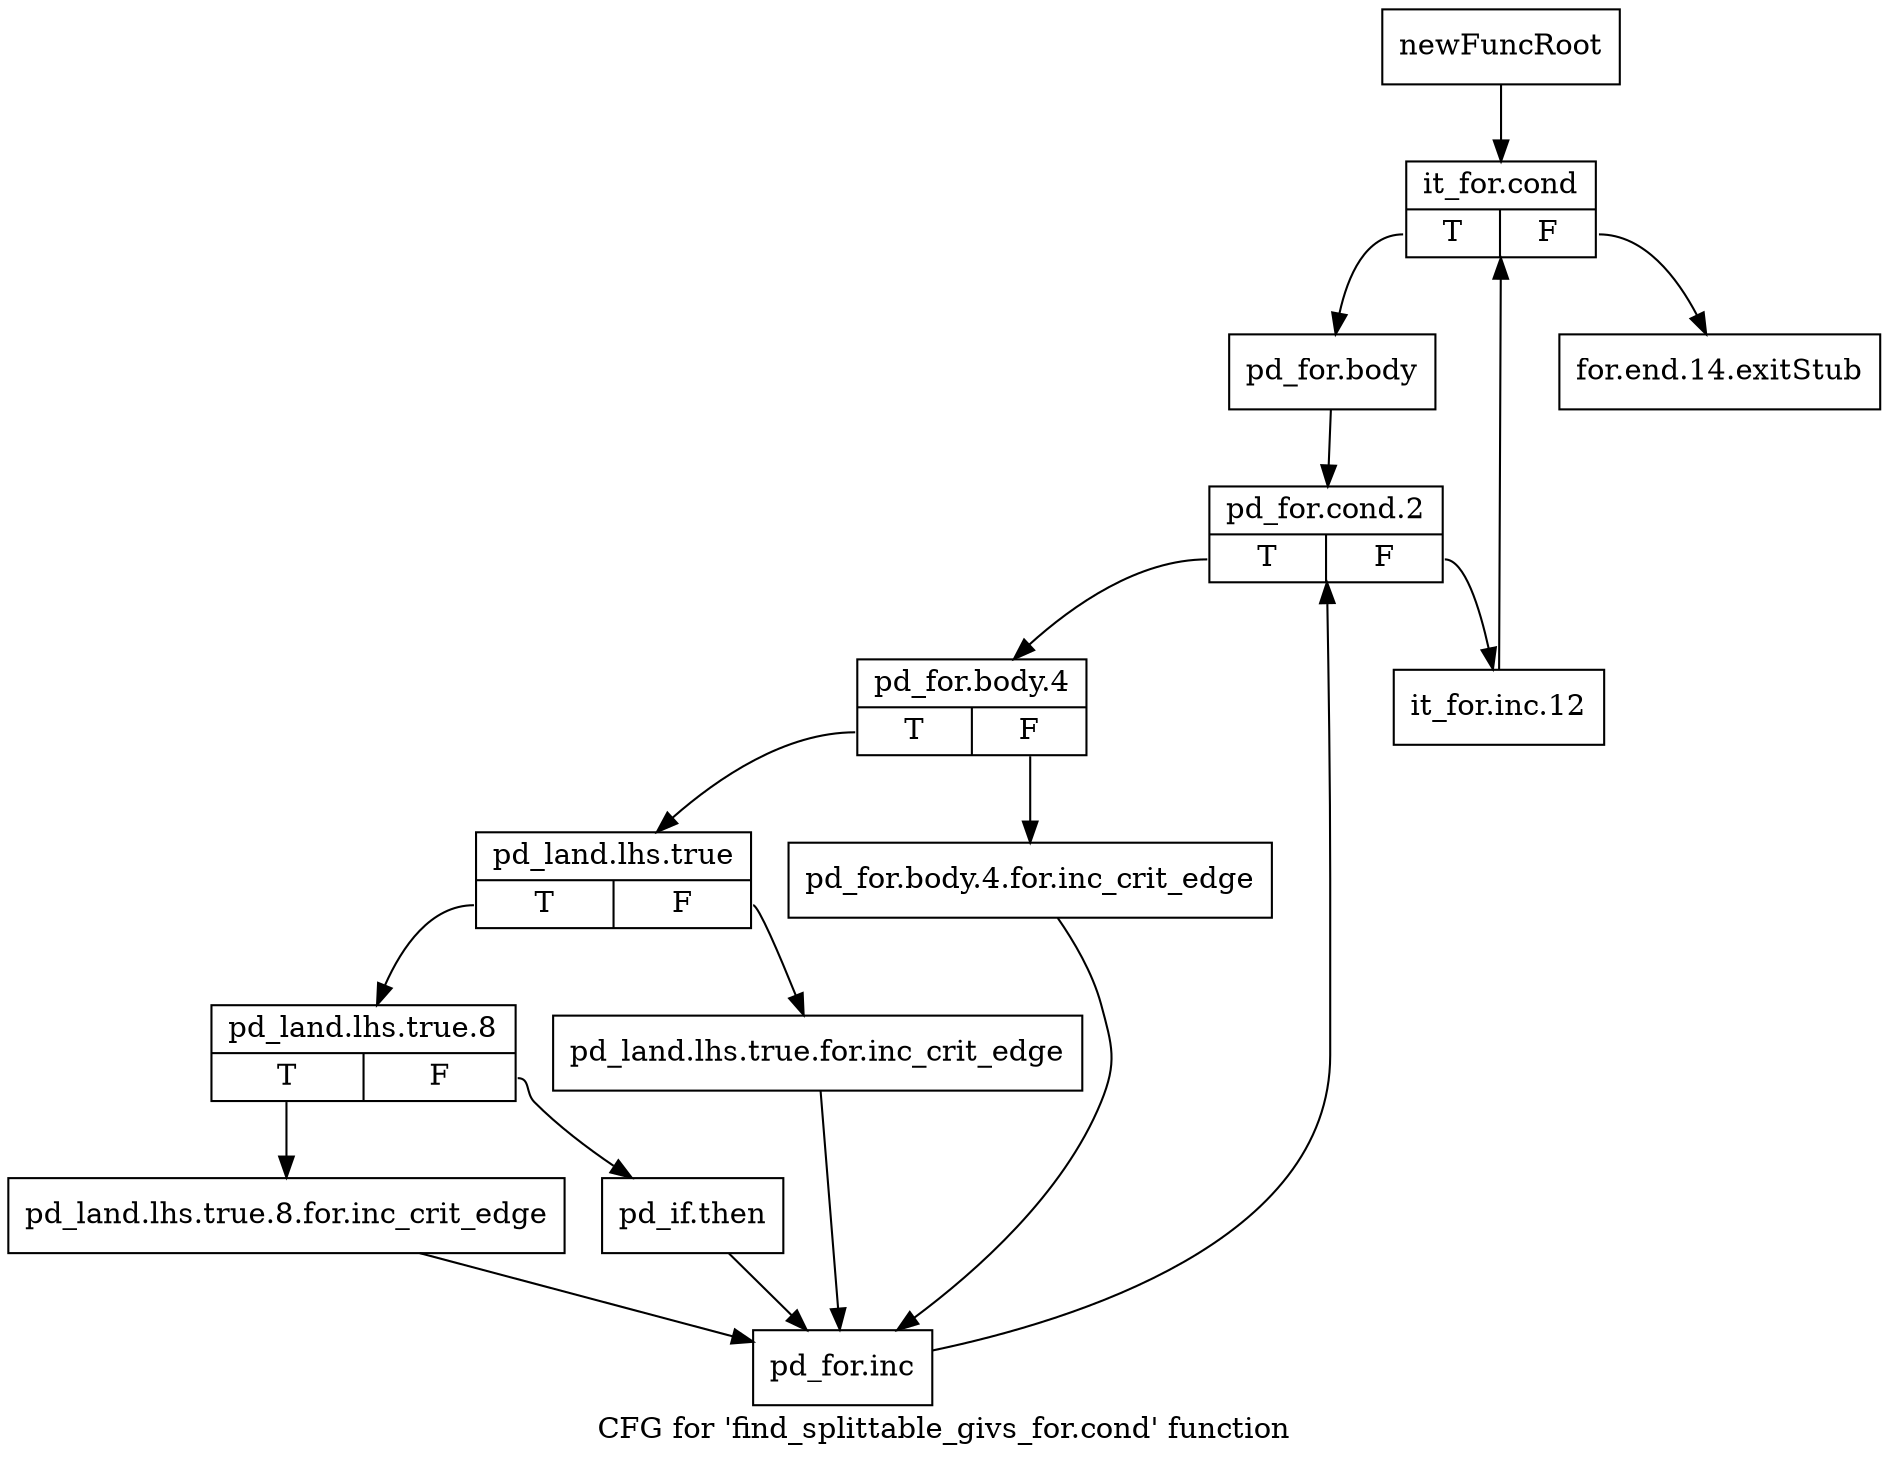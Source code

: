digraph "CFG for 'find_splittable_givs_for.cond' function" {
	label="CFG for 'find_splittable_givs_for.cond' function";

	Node0xc60a850 [shape=record,label="{newFuncRoot}"];
	Node0xc60a850 -> Node0xc60a8f0;
	Node0xc60a8a0 [shape=record,label="{for.end.14.exitStub}"];
	Node0xc60a8f0 [shape=record,label="{it_for.cond|{<s0>T|<s1>F}}"];
	Node0xc60a8f0:s0 -> Node0xc60a940;
	Node0xc60a8f0:s1 -> Node0xc60a8a0;
	Node0xc60a940 [shape=record,label="{pd_for.body}"];
	Node0xc60a940 -> Node0xc60a990;
	Node0xc60a990 [shape=record,label="{pd_for.cond.2|{<s0>T|<s1>F}}"];
	Node0xc60a990:s0 -> Node0xc60aa30;
	Node0xc60a990:s1 -> Node0xc60a9e0;
	Node0xc60a9e0 [shape=record,label="{it_for.inc.12}"];
	Node0xc60a9e0 -> Node0xc60a8f0;
	Node0xc60aa30 [shape=record,label="{pd_for.body.4|{<s0>T|<s1>F}}"];
	Node0xc60aa30:s0 -> Node0xc60aad0;
	Node0xc60aa30:s1 -> Node0xc60aa80;
	Node0xc60aa80 [shape=record,label="{pd_for.body.4.for.inc_crit_edge}"];
	Node0xc60aa80 -> Node0xc60ac60;
	Node0xc60aad0 [shape=record,label="{pd_land.lhs.true|{<s0>T|<s1>F}}"];
	Node0xc60aad0:s0 -> Node0xc60ab70;
	Node0xc60aad0:s1 -> Node0xc60ab20;
	Node0xc60ab20 [shape=record,label="{pd_land.lhs.true.for.inc_crit_edge}"];
	Node0xc60ab20 -> Node0xc60ac60;
	Node0xc60ab70 [shape=record,label="{pd_land.lhs.true.8|{<s0>T|<s1>F}}"];
	Node0xc60ab70:s0 -> Node0xc60ac10;
	Node0xc60ab70:s1 -> Node0xc60abc0;
	Node0xc60abc0 [shape=record,label="{pd_if.then}"];
	Node0xc60abc0 -> Node0xc60ac60;
	Node0xc60ac10 [shape=record,label="{pd_land.lhs.true.8.for.inc_crit_edge}"];
	Node0xc60ac10 -> Node0xc60ac60;
	Node0xc60ac60 [shape=record,label="{pd_for.inc}"];
	Node0xc60ac60 -> Node0xc60a990;
}
